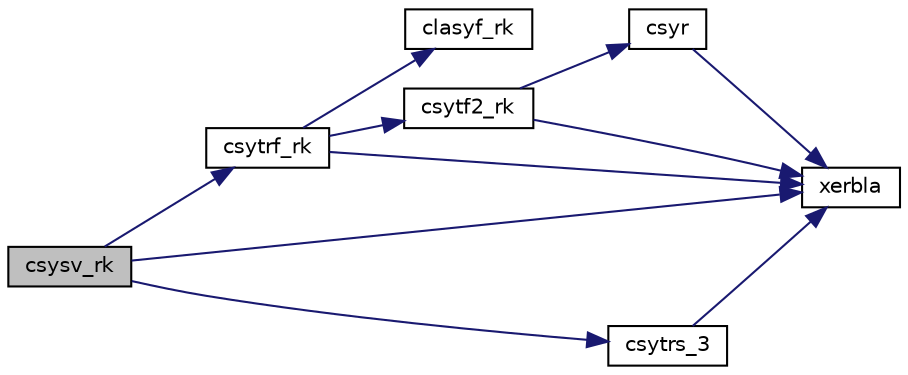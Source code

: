 digraph "csysv_rk"
{
 // LATEX_PDF_SIZE
  edge [fontname="Helvetica",fontsize="10",labelfontname="Helvetica",labelfontsize="10"];
  node [fontname="Helvetica",fontsize="10",shape=record];
  rankdir="LR";
  Node1 [label="csysv_rk",height=0.2,width=0.4,color="black", fillcolor="grey75", style="filled", fontcolor="black",tooltip="CSYSV_RK computes the solution to system of linear equations A * X = B for SY matrices"];
  Node1 -> Node2 [color="midnightblue",fontsize="10",style="solid",fontname="Helvetica"];
  Node2 [label="csytrf_rk",height=0.2,width=0.4,color="black", fillcolor="white", style="filled",URL="$csytrf__rk_8f.html#ad8ebf2778aa871f9f2efc3cea43af789",tooltip="CSYTRF_RK computes the factorization of a complex symmetric indefinite matrix using the bounded Bunch..."];
  Node2 -> Node3 [color="midnightblue",fontsize="10",style="solid",fontname="Helvetica"];
  Node3 [label="clasyf_rk",height=0.2,width=0.4,color="black", fillcolor="white", style="filled",URL="$clasyf__rk_8f.html#aaddd0c600d154a354ed3aab9dbe538d7",tooltip="CLASYF_RK computes a partial factorization of a complex symmetric indefinite matrix using bounded Bun..."];
  Node2 -> Node4 [color="midnightblue",fontsize="10",style="solid",fontname="Helvetica"];
  Node4 [label="csytf2_rk",height=0.2,width=0.4,color="black", fillcolor="white", style="filled",URL="$csytf2__rk_8f.html#a3c11429e2e0abc1d273478856b74d5e3",tooltip="CSYTF2_RK computes the factorization of a complex symmetric indefinite matrix using the bounded Bunch..."];
  Node4 -> Node5 [color="midnightblue",fontsize="10",style="solid",fontname="Helvetica"];
  Node5 [label="csyr",height=0.2,width=0.4,color="black", fillcolor="white", style="filled",URL="$csyr_8f.html#ab7fbaf7c4477110907f682b250b24abe",tooltip="CSYR performs the symmetric rank-1 update of a complex symmetric matrix."];
  Node5 -> Node6 [color="midnightblue",fontsize="10",style="solid",fontname="Helvetica"];
  Node6 [label="xerbla",height=0.2,width=0.4,color="black", fillcolor="white", style="filled",URL="$xerbla_8f.html#a377ee61015baf8dea7770b3a404b1c07",tooltip="XERBLA"];
  Node4 -> Node6 [color="midnightblue",fontsize="10",style="solid",fontname="Helvetica"];
  Node2 -> Node6 [color="midnightblue",fontsize="10",style="solid",fontname="Helvetica"];
  Node1 -> Node7 [color="midnightblue",fontsize="10",style="solid",fontname="Helvetica"];
  Node7 [label="csytrs_3",height=0.2,width=0.4,color="black", fillcolor="white", style="filled",URL="$csytrs__3_8f.html#afcf66602434cd99d92d69e74177d78db",tooltip="CSYTRS_3"];
  Node7 -> Node6 [color="midnightblue",fontsize="10",style="solid",fontname="Helvetica"];
  Node1 -> Node6 [color="midnightblue",fontsize="10",style="solid",fontname="Helvetica"];
}
